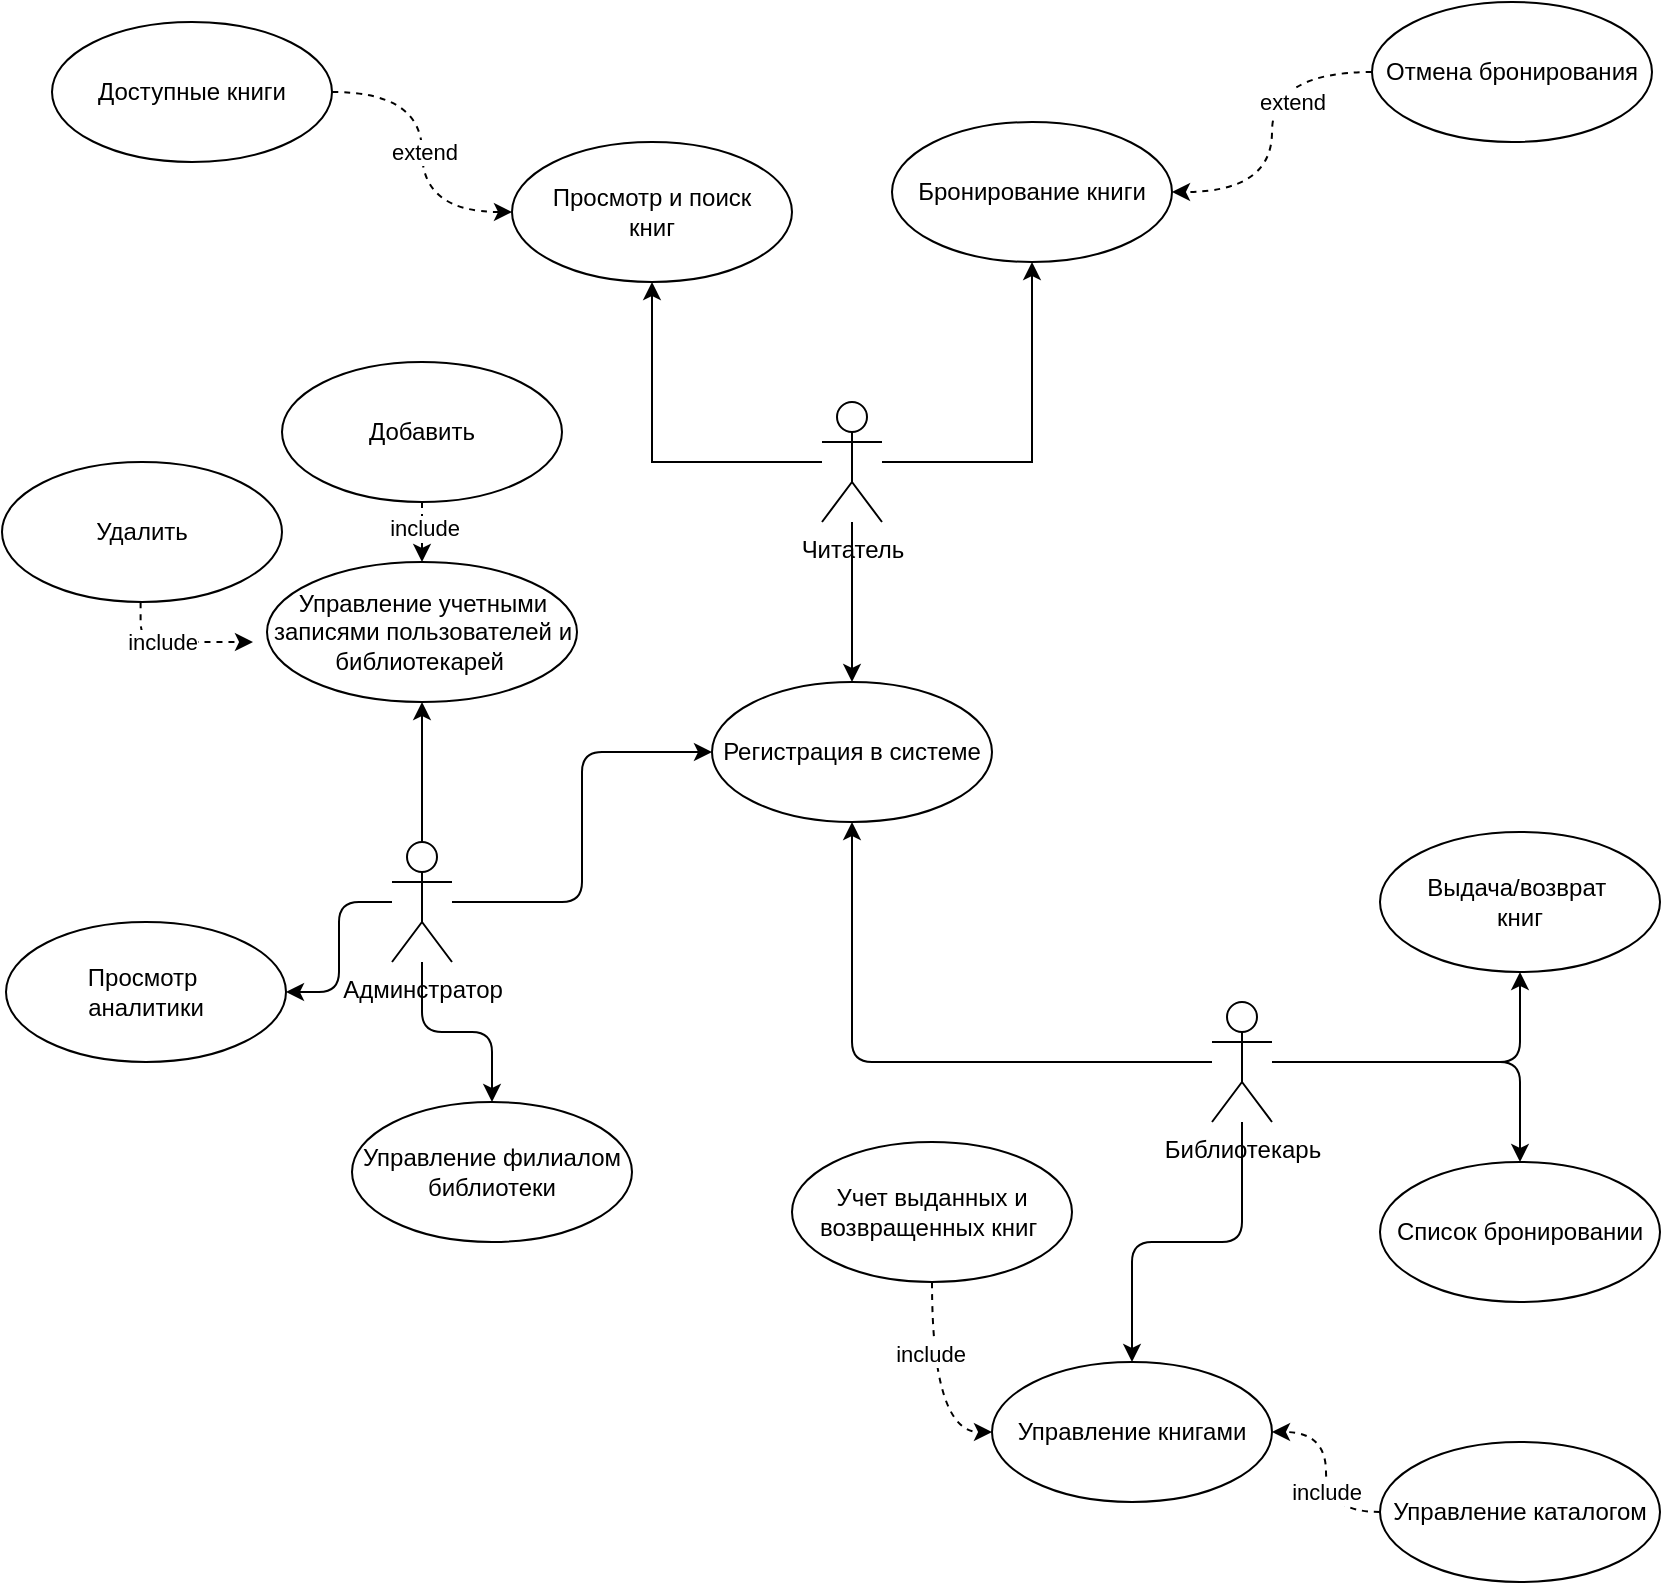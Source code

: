 <mxfile version="25.0.3" pages="2">
  <diagram name="Домашнее работа 1" id="eaRDpn1C9JXg0T6CSUOb">
    <mxGraphModel dx="1500" dy="746" grid="1" gridSize="10" guides="1" tooltips="1" connect="1" arrows="1" fold="1" page="1" pageScale="1" pageWidth="827" pageHeight="1169" math="0" shadow="0">
      <root>
        <mxCell id="0" />
        <mxCell id="1" parent="0" />
        <mxCell id="xDM_BPW0p7tAtSdx9FqP-1" style="edgeStyle=orthogonalEdgeStyle;rounded=1;orthogonalLoop=1;jettySize=auto;html=1;" edge="1" parent="1" source="xDM_BPW0p7tAtSdx9FqP-4" target="xDM_BPW0p7tAtSdx9FqP-15">
          <mxGeometry relative="1" as="geometry" />
        </mxCell>
        <mxCell id="xDM_BPW0p7tAtSdx9FqP-2" style="edgeStyle=orthogonalEdgeStyle;rounded=0;orthogonalLoop=1;jettySize=auto;html=1;curved=0;" edge="1" parent="1" source="xDM_BPW0p7tAtSdx9FqP-4" target="xDM_BPW0p7tAtSdx9FqP-16">
          <mxGeometry relative="1" as="geometry" />
        </mxCell>
        <mxCell id="xDM_BPW0p7tAtSdx9FqP-3" style="edgeStyle=orthogonalEdgeStyle;rounded=0;orthogonalLoop=1;jettySize=auto;html=1;entryX=0.5;entryY=1;entryDx=0;entryDy=0;curved=0;" edge="1" parent="1" source="xDM_BPW0p7tAtSdx9FqP-4" target="xDM_BPW0p7tAtSdx9FqP-17">
          <mxGeometry relative="1" as="geometry" />
        </mxCell>
        <mxCell id="xDM_BPW0p7tAtSdx9FqP-4" value="Читатель&lt;div&gt;&lt;br&gt;&lt;/div&gt;" style="shape=umlActor;verticalLabelPosition=bottom;verticalAlign=top;html=1;rounded=1;" vertex="1" parent="1">
          <mxGeometry x="1235" y="200" width="30" height="60" as="geometry" />
        </mxCell>
        <mxCell id="xDM_BPW0p7tAtSdx9FqP-5" style="edgeStyle=orthogonalEdgeStyle;rounded=1;orthogonalLoop=1;jettySize=auto;html=1;" edge="1" parent="1" source="xDM_BPW0p7tAtSdx9FqP-9" target="xDM_BPW0p7tAtSdx9FqP-22">
          <mxGeometry relative="1" as="geometry" />
        </mxCell>
        <mxCell id="xDM_BPW0p7tAtSdx9FqP-6" style="edgeStyle=orthogonalEdgeStyle;rounded=1;orthogonalLoop=1;jettySize=auto;html=1;entryX=0.5;entryY=1;entryDx=0;entryDy=0;" edge="1" parent="1" source="xDM_BPW0p7tAtSdx9FqP-9" target="xDM_BPW0p7tAtSdx9FqP-21">
          <mxGeometry relative="1" as="geometry" />
        </mxCell>
        <mxCell id="xDM_BPW0p7tAtSdx9FqP-7" style="edgeStyle=orthogonalEdgeStyle;rounded=1;orthogonalLoop=1;jettySize=auto;html=1;entryX=0.5;entryY=0;entryDx=0;entryDy=0;" edge="1" parent="1" source="xDM_BPW0p7tAtSdx9FqP-9" target="xDM_BPW0p7tAtSdx9FqP-23">
          <mxGeometry relative="1" as="geometry" />
        </mxCell>
        <mxCell id="xDM_BPW0p7tAtSdx9FqP-8" style="edgeStyle=orthogonalEdgeStyle;rounded=1;orthogonalLoop=1;jettySize=auto;html=1;entryX=0.5;entryY=1;entryDx=0;entryDy=0;" edge="1" parent="1" source="xDM_BPW0p7tAtSdx9FqP-9" target="xDM_BPW0p7tAtSdx9FqP-15">
          <mxGeometry relative="1" as="geometry" />
        </mxCell>
        <mxCell id="xDM_BPW0p7tAtSdx9FqP-9" value="&lt;div&gt;Библиотекарь&lt;/div&gt;" style="shape=umlActor;verticalLabelPosition=bottom;verticalAlign=top;html=1;rounded=1;" vertex="1" parent="1">
          <mxGeometry x="1430" y="500" width="30" height="60" as="geometry" />
        </mxCell>
        <mxCell id="xDM_BPW0p7tAtSdx9FqP-10" style="edgeStyle=orthogonalEdgeStyle;rounded=1;orthogonalLoop=1;jettySize=auto;html=1;entryX=0.5;entryY=0;entryDx=0;entryDy=0;" edge="1" parent="1" source="xDM_BPW0p7tAtSdx9FqP-14" target="xDM_BPW0p7tAtSdx9FqP-28">
          <mxGeometry relative="1" as="geometry" />
        </mxCell>
        <mxCell id="xDM_BPW0p7tAtSdx9FqP-11" style="edgeStyle=orthogonalEdgeStyle;rounded=1;orthogonalLoop=1;jettySize=auto;html=1;entryX=1;entryY=0.5;entryDx=0;entryDy=0;" edge="1" parent="1" source="xDM_BPW0p7tAtSdx9FqP-14" target="xDM_BPW0p7tAtSdx9FqP-29">
          <mxGeometry relative="1" as="geometry" />
        </mxCell>
        <mxCell id="xDM_BPW0p7tAtSdx9FqP-12" style="edgeStyle=orthogonalEdgeStyle;rounded=1;orthogonalLoop=1;jettySize=auto;html=1;entryX=0.5;entryY=1;entryDx=0;entryDy=0;" edge="1" parent="1" source="xDM_BPW0p7tAtSdx9FqP-14" target="xDM_BPW0p7tAtSdx9FqP-27">
          <mxGeometry relative="1" as="geometry" />
        </mxCell>
        <mxCell id="xDM_BPW0p7tAtSdx9FqP-13" style="edgeStyle=orthogonalEdgeStyle;rounded=1;orthogonalLoop=1;jettySize=auto;html=1;entryX=0;entryY=0.5;entryDx=0;entryDy=0;" edge="1" parent="1" source="xDM_BPW0p7tAtSdx9FqP-14" target="xDM_BPW0p7tAtSdx9FqP-15">
          <mxGeometry relative="1" as="geometry" />
        </mxCell>
        <mxCell id="xDM_BPW0p7tAtSdx9FqP-14" value="&lt;div&gt;Админстратор&lt;/div&gt;" style="shape=umlActor;verticalLabelPosition=bottom;verticalAlign=top;html=1;rounded=1;" vertex="1" parent="1">
          <mxGeometry x="1020" y="420" width="30" height="60" as="geometry" />
        </mxCell>
        <mxCell id="xDM_BPW0p7tAtSdx9FqP-15" value="Регистрация в системе" style="ellipse;whiteSpace=wrap;html=1;rounded=1;" vertex="1" parent="1">
          <mxGeometry x="1180" y="340" width="140" height="70" as="geometry" />
        </mxCell>
        <mxCell id="xDM_BPW0p7tAtSdx9FqP-16" value="Просмотр и поиск&lt;div&gt;книг&lt;/div&gt;" style="ellipse;whiteSpace=wrap;html=1;rounded=1;" vertex="1" parent="1">
          <mxGeometry x="1080" y="70" width="140" height="70" as="geometry" />
        </mxCell>
        <mxCell id="xDM_BPW0p7tAtSdx9FqP-17" value="Бронирование книги" style="ellipse;whiteSpace=wrap;html=1;rounded=1;" vertex="1" parent="1">
          <mxGeometry x="1270" y="60" width="140" height="70" as="geometry" />
        </mxCell>
        <mxCell id="xDM_BPW0p7tAtSdx9FqP-18" style="edgeStyle=orthogonalEdgeStyle;rounded=0;orthogonalLoop=1;jettySize=auto;html=1;entryX=1;entryY=0.5;entryDx=0;entryDy=0;dashed=1;curved=1;" edge="1" parent="1" source="xDM_BPW0p7tAtSdx9FqP-20" target="xDM_BPW0p7tAtSdx9FqP-17">
          <mxGeometry relative="1" as="geometry" />
        </mxCell>
        <mxCell id="xDM_BPW0p7tAtSdx9FqP-19" value="extend" style="edgeLabel;html=1;align=center;verticalAlign=middle;resizable=0;points=[];rounded=1;" vertex="1" connectable="0" parent="xDM_BPW0p7tAtSdx9FqP-18">
          <mxGeometry x="-0.379" y="-2" relative="1" as="geometry">
            <mxPoint x="9" y="17" as="offset" />
          </mxGeometry>
        </mxCell>
        <mxCell id="xDM_BPW0p7tAtSdx9FqP-20" value="Отмена бронирования" style="ellipse;whiteSpace=wrap;html=1;rounded=1;" vertex="1" parent="1">
          <mxGeometry x="1510" width="140" height="70" as="geometry" />
        </mxCell>
        <mxCell id="xDM_BPW0p7tAtSdx9FqP-21" value="Выдача/возврат&amp;nbsp;&lt;div&gt;книг&lt;/div&gt;" style="ellipse;whiteSpace=wrap;html=1;rounded=1;" vertex="1" parent="1">
          <mxGeometry x="1514" y="415" width="140" height="70" as="geometry" />
        </mxCell>
        <mxCell id="xDM_BPW0p7tAtSdx9FqP-22" value="Управление книгами" style="ellipse;whiteSpace=wrap;html=1;rounded=1;" vertex="1" parent="1">
          <mxGeometry x="1320" y="680" width="140" height="70" as="geometry" />
        </mxCell>
        <mxCell id="xDM_BPW0p7tAtSdx9FqP-23" value="Список бронировании" style="ellipse;whiteSpace=wrap;html=1;rounded=1;" vertex="1" parent="1">
          <mxGeometry x="1514" y="580" width="140" height="70" as="geometry" />
        </mxCell>
        <mxCell id="xDM_BPW0p7tAtSdx9FqP-24" style="edgeStyle=orthogonalEdgeStyle;rounded=0;orthogonalLoop=1;jettySize=auto;html=1;entryX=0;entryY=0.5;entryDx=0;entryDy=0;curved=1;dashed=1;" edge="1" parent="1" source="xDM_BPW0p7tAtSdx9FqP-26" target="xDM_BPW0p7tAtSdx9FqP-22">
          <mxGeometry relative="1" as="geometry" />
        </mxCell>
        <mxCell id="xDM_BPW0p7tAtSdx9FqP-25" value="include" style="edgeLabel;html=1;align=center;verticalAlign=middle;resizable=0;points=[];rounded=1;" vertex="1" connectable="0" parent="xDM_BPW0p7tAtSdx9FqP-24">
          <mxGeometry x="-0.325" y="-1" relative="1" as="geometry">
            <mxPoint as="offset" />
          </mxGeometry>
        </mxCell>
        <mxCell id="xDM_BPW0p7tAtSdx9FqP-26" value="Учет выданных и возвращенных книг&amp;nbsp;" style="ellipse;whiteSpace=wrap;html=1;rounded=1;" vertex="1" parent="1">
          <mxGeometry x="1220" y="570" width="140" height="70" as="geometry" />
        </mxCell>
        <mxCell id="xDM_BPW0p7tAtSdx9FqP-27" value="Управление учетными записями пользователей и библиотекарей&amp;nbsp;" style="ellipse;whiteSpace=wrap;html=1;rounded=1;" vertex="1" parent="1">
          <mxGeometry x="957.5" y="280" width="155" height="70" as="geometry" />
        </mxCell>
        <mxCell id="xDM_BPW0p7tAtSdx9FqP-28" value="Управление филиалом библиотеки" style="ellipse;whiteSpace=wrap;html=1;rounded=1;" vertex="1" parent="1">
          <mxGeometry x="1000" y="550" width="140" height="70" as="geometry" />
        </mxCell>
        <mxCell id="xDM_BPW0p7tAtSdx9FqP-29" value="Просмотр&amp;nbsp;&lt;div&gt;аналитики&lt;/div&gt;" style="ellipse;whiteSpace=wrap;html=1;rounded=1;" vertex="1" parent="1">
          <mxGeometry x="827" y="460" width="140" height="70" as="geometry" />
        </mxCell>
        <mxCell id="xDM_BPW0p7tAtSdx9FqP-30" style="edgeStyle=orthogonalEdgeStyle;rounded=0;orthogonalLoop=1;jettySize=auto;html=1;entryX=0;entryY=0.5;entryDx=0;entryDy=0;curved=1;dashed=1;" edge="1" parent="1" source="xDM_BPW0p7tAtSdx9FqP-32" target="xDM_BPW0p7tAtSdx9FqP-16">
          <mxGeometry relative="1" as="geometry" />
        </mxCell>
        <mxCell id="xDM_BPW0p7tAtSdx9FqP-31" value="extend" style="edgeLabel;html=1;align=center;verticalAlign=middle;resizable=0;points=[];rounded=1;" vertex="1" connectable="0" parent="xDM_BPW0p7tAtSdx9FqP-30">
          <mxGeometry x="-0.0" y="1" relative="1" as="geometry">
            <mxPoint as="offset" />
          </mxGeometry>
        </mxCell>
        <mxCell id="xDM_BPW0p7tAtSdx9FqP-32" value="Доступные книги" style="ellipse;whiteSpace=wrap;html=1;rounded=1;" vertex="1" parent="1">
          <mxGeometry x="850" y="10" width="140" height="70" as="geometry" />
        </mxCell>
        <mxCell id="xDM_BPW0p7tAtSdx9FqP-33" style="edgeStyle=orthogonalEdgeStyle;rounded=0;orthogonalLoop=1;jettySize=auto;html=1;entryX=1;entryY=0.5;entryDx=0;entryDy=0;curved=1;dashed=1;" edge="1" parent="1" source="xDM_BPW0p7tAtSdx9FqP-35" target="xDM_BPW0p7tAtSdx9FqP-22">
          <mxGeometry relative="1" as="geometry" />
        </mxCell>
        <mxCell id="xDM_BPW0p7tAtSdx9FqP-34" value="include" style="edgeLabel;html=1;align=center;verticalAlign=middle;resizable=0;points=[];rounded=1;" vertex="1" connectable="0" parent="xDM_BPW0p7tAtSdx9FqP-33">
          <mxGeometry x="-0.205" relative="1" as="geometry">
            <mxPoint as="offset" />
          </mxGeometry>
        </mxCell>
        <mxCell id="xDM_BPW0p7tAtSdx9FqP-35" value="Управление каталогом" style="ellipse;whiteSpace=wrap;html=1;rounded=1;" vertex="1" parent="1">
          <mxGeometry x="1514" y="720" width="140" height="70" as="geometry" />
        </mxCell>
        <mxCell id="xDM_BPW0p7tAtSdx9FqP-36" value="Удалить" style="ellipse;whiteSpace=wrap;html=1;rounded=1;" vertex="1" parent="1">
          <mxGeometry x="825" y="230" width="140" height="70" as="geometry" />
        </mxCell>
        <mxCell id="xDM_BPW0p7tAtSdx9FqP-37" style="edgeStyle=orthogonalEdgeStyle;rounded=1;orthogonalLoop=1;jettySize=auto;html=1;dashed=1;exitX=0.495;exitY=1.001;exitDx=0;exitDy=0;exitPerimeter=0;" edge="1" parent="1" source="xDM_BPW0p7tAtSdx9FqP-36">
          <mxGeometry relative="1" as="geometry">
            <mxPoint x="950" y="320" as="targetPoint" />
          </mxGeometry>
        </mxCell>
        <mxCell id="xDM_BPW0p7tAtSdx9FqP-38" value="include" style="edgeLabel;html=1;align=center;verticalAlign=middle;resizable=0;points=[];rounded=1;" vertex="1" connectable="0" parent="xDM_BPW0p7tAtSdx9FqP-37">
          <mxGeometry x="-0.293" y="-1" relative="1" as="geometry">
            <mxPoint x="3" y="-1" as="offset" />
          </mxGeometry>
        </mxCell>
        <mxCell id="xDM_BPW0p7tAtSdx9FqP-39" style="edgeStyle=orthogonalEdgeStyle;rounded=1;orthogonalLoop=1;jettySize=auto;html=1;entryX=0.5;entryY=0;entryDx=0;entryDy=0;dashed=1;" edge="1" parent="1" source="xDM_BPW0p7tAtSdx9FqP-41" target="xDM_BPW0p7tAtSdx9FqP-27">
          <mxGeometry relative="1" as="geometry">
            <mxPoint x="1035" y="150" as="targetPoint" />
          </mxGeometry>
        </mxCell>
        <mxCell id="xDM_BPW0p7tAtSdx9FqP-40" value="include" style="edgeLabel;html=1;align=center;verticalAlign=middle;resizable=0;points=[];rounded=1;" vertex="1" connectable="0" parent="xDM_BPW0p7tAtSdx9FqP-39">
          <mxGeometry x="0.103" y="-1" relative="1" as="geometry">
            <mxPoint as="offset" />
          </mxGeometry>
        </mxCell>
        <mxCell id="xDM_BPW0p7tAtSdx9FqP-41" value="Добавить" style="ellipse;whiteSpace=wrap;html=1;rounded=1;" vertex="1" parent="1">
          <mxGeometry x="965" y="180" width="140" height="70" as="geometry" />
        </mxCell>
      </root>
    </mxGraphModel>
  </diagram>
  <diagram id="acj7QZBMgNqCMmuAfz-x" name="Домашнее задание 2">
    <mxGraphModel dx="1050" dy="522" grid="1" gridSize="10" guides="1" tooltips="1" connect="1" arrows="1" fold="1" page="1" pageScale="1" pageWidth="827" pageHeight="1169" math="0" shadow="0">
      <root>
        <mxCell id="0" />
        <mxCell id="1" parent="0" />
        <mxCell id="zFqMoDSng2m44C8YZfHr-1" value="" style="ellipse;html=1;shape=startState;fillColor=#000000;strokeColor=#ff0000;rounded=1;" vertex="1" parent="1">
          <mxGeometry x="230" y="50" width="30" height="30" as="geometry" />
        </mxCell>
        <mxCell id="zFqMoDSng2m44C8YZfHr-2" value="" style="edgeStyle=orthogonalEdgeStyle;html=1;verticalAlign=bottom;endArrow=open;endSize=8;strokeColor=#ff0000;rounded=1;" edge="1" parent="1" source="zFqMoDSng2m44C8YZfHr-1">
          <mxGeometry relative="1" as="geometry">
            <mxPoint x="245" y="140" as="targetPoint" />
          </mxGeometry>
        </mxCell>
        <mxCell id="zFqMoDSng2m44C8YZfHr-3" value="Система ожидает&amp;nbsp;&lt;div&gt;действия пользователя&lt;/div&gt;" style="edgeLabel;html=1;align=center;verticalAlign=middle;resizable=0;points=[];rounded=1;" vertex="1" connectable="0" parent="zFqMoDSng2m44C8YZfHr-2">
          <mxGeometry x="-0.094" y="2" relative="1" as="geometry">
            <mxPoint as="offset" />
          </mxGeometry>
        </mxCell>
        <mxCell id="zFqMoDSng2m44C8YZfHr-4" style="edgeStyle=orthogonalEdgeStyle;rounded=1;orthogonalLoop=1;jettySize=auto;html=1;exitX=1;exitY=0.5;exitDx=0;exitDy=0;entryX=0;entryY=0.5;entryDx=0;entryDy=0;" edge="1" parent="1" source="zFqMoDSng2m44C8YZfHr-6" target="zFqMoDSng2m44C8YZfHr-9">
          <mxGeometry relative="1" as="geometry" />
        </mxCell>
        <mxCell id="zFqMoDSng2m44C8YZfHr-5" value="Ожидание&amp;nbsp;&lt;div&gt;внесения денег&lt;/div&gt;" style="edgeLabel;html=1;align=center;verticalAlign=middle;resizable=0;points=[];rounded=1;" vertex="1" connectable="0" parent="zFqMoDSng2m44C8YZfHr-4">
          <mxGeometry x="-0.13" y="1" relative="1" as="geometry">
            <mxPoint as="offset" />
          </mxGeometry>
        </mxCell>
        <mxCell id="zFqMoDSng2m44C8YZfHr-6" value="Idle" style="html=1;whiteSpace=wrap;rounded=1;" vertex="1" parent="1">
          <mxGeometry x="190" y="140" width="110" height="50" as="geometry" />
        </mxCell>
        <mxCell id="zFqMoDSng2m44C8YZfHr-7" style="edgeStyle=orthogonalEdgeStyle;rounded=1;orthogonalLoop=1;jettySize=auto;html=1;entryX=0.5;entryY=0;entryDx=0;entryDy=0;" edge="1" parent="1" source="zFqMoDSng2m44C8YZfHr-9" target="zFqMoDSng2m44C8YZfHr-15">
          <mxGeometry relative="1" as="geometry" />
        </mxCell>
        <mxCell id="zFqMoDSng2m44C8YZfHr-8" value="Деньги&amp;nbsp;&lt;div&gt;получены&lt;/div&gt;" style="edgeLabel;html=1;align=center;verticalAlign=middle;resizable=0;points=[];rounded=1;" vertex="1" connectable="0" parent="zFqMoDSng2m44C8YZfHr-7">
          <mxGeometry x="-0.265" y="-2" relative="1" as="geometry">
            <mxPoint as="offset" />
          </mxGeometry>
        </mxCell>
        <mxCell id="zFqMoDSng2m44C8YZfHr-9" value="WaitingForMoney" style="html=1;whiteSpace=wrap;rounded=1;" vertex="1" parent="1">
          <mxGeometry x="410" y="140" width="110" height="50" as="geometry" />
        </mxCell>
        <mxCell id="zFqMoDSng2m44C8YZfHr-10" style="edgeStyle=orthogonalEdgeStyle;rounded=1;orthogonalLoop=1;jettySize=auto;html=1;entryX=1;entryY=0.5;entryDx=0;entryDy=0;strokeColor=#ff0000;" edge="1" parent="1" source="zFqMoDSng2m44C8YZfHr-11" target="zFqMoDSng2m44C8YZfHr-18">
          <mxGeometry relative="1" as="geometry" />
        </mxCell>
        <mxCell id="zFqMoDSng2m44C8YZfHr-11" value="TransactionCanceled" style="html=1;whiteSpace=wrap;rounded=1;" vertex="1" parent="1">
          <mxGeometry x="190" y="270" width="120" height="50" as="geometry" />
        </mxCell>
        <mxCell id="zFqMoDSng2m44C8YZfHr-12" style="edgeStyle=orthogonalEdgeStyle;rounded=1;orthogonalLoop=1;jettySize=auto;html=1;exitX=1;exitY=0.5;exitDx=0;exitDy=0;entryX=0;entryY=0.5;entryDx=0;entryDy=0;" edge="1" parent="1" source="zFqMoDSng2m44C8YZfHr-15" target="zFqMoDSng2m44C8YZfHr-17">
          <mxGeometry relative="1" as="geometry" />
        </mxCell>
        <mxCell id="zFqMoDSng2m44C8YZfHr-13" style="edgeStyle=orthogonalEdgeStyle;rounded=1;orthogonalLoop=1;jettySize=auto;html=1;entryX=1;entryY=0.5;entryDx=0;entryDy=0;" edge="1" parent="1" source="zFqMoDSng2m44C8YZfHr-15" target="zFqMoDSng2m44C8YZfHr-11">
          <mxGeometry relative="1" as="geometry" />
        </mxCell>
        <mxCell id="zFqMoDSng2m44C8YZfHr-14" value="Транзакция&amp;nbsp;&lt;div&gt;отменена&lt;/div&gt;" style="edgeLabel;html=1;align=center;verticalAlign=middle;resizable=0;points=[];rounded=1;" vertex="1" connectable="0" parent="zFqMoDSng2m44C8YZfHr-13">
          <mxGeometry x="0.104" y="-1" relative="1" as="geometry">
            <mxPoint as="offset" />
          </mxGeometry>
        </mxCell>
        <mxCell id="zFqMoDSng2m44C8YZfHr-15" value="MoneyReceived" style="html=1;whiteSpace=wrap;rounded=1;" vertex="1" parent="1">
          <mxGeometry x="410" y="270" width="110" height="50" as="geometry" />
        </mxCell>
        <mxCell id="zFqMoDSng2m44C8YZfHr-16" style="edgeStyle=orthogonalEdgeStyle;rounded=1;orthogonalLoop=1;jettySize=auto;html=1;entryX=0.5;entryY=1;entryDx=0;entryDy=0;strokeColor=#FF0000;" edge="1" parent="1" source="zFqMoDSng2m44C8YZfHr-17" target="zFqMoDSng2m44C8YZfHr-19">
          <mxGeometry relative="1" as="geometry" />
        </mxCell>
        <mxCell id="zFqMoDSng2m44C8YZfHr-17" value="TicketDispened" style="html=1;whiteSpace=wrap;rounded=1;" vertex="1" parent="1">
          <mxGeometry x="610" y="270" width="110" height="50" as="geometry" />
        </mxCell>
        <mxCell id="zFqMoDSng2m44C8YZfHr-18" value="" style="ellipse;html=1;shape=endState;fillColor=#000000;strokeColor=#ff0000;rounded=1;" vertex="1" parent="1">
          <mxGeometry x="100" y="280" width="30" height="30" as="geometry" />
        </mxCell>
        <mxCell id="zFqMoDSng2m44C8YZfHr-19" value="" style="ellipse;html=1;shape=endState;fillColor=#000000;strokeColor=#ff0000;rounded=1;" vertex="1" parent="1">
          <mxGeometry x="650" y="170" width="30" height="30" as="geometry" />
        </mxCell>
        <mxCell id="zFqMoDSng2m44C8YZfHr-20" value="Билет&amp;nbsp;&lt;div&gt;выдан&lt;/div&gt;" style="text;html=1;align=center;verticalAlign=middle;resizable=0;points=[];autosize=1;strokeColor=none;fillColor=none;" vertex="1" parent="1">
          <mxGeometry x="530" y="275" width="60" height="40" as="geometry" />
        </mxCell>
      </root>
    </mxGraphModel>
  </diagram>
</mxfile>
